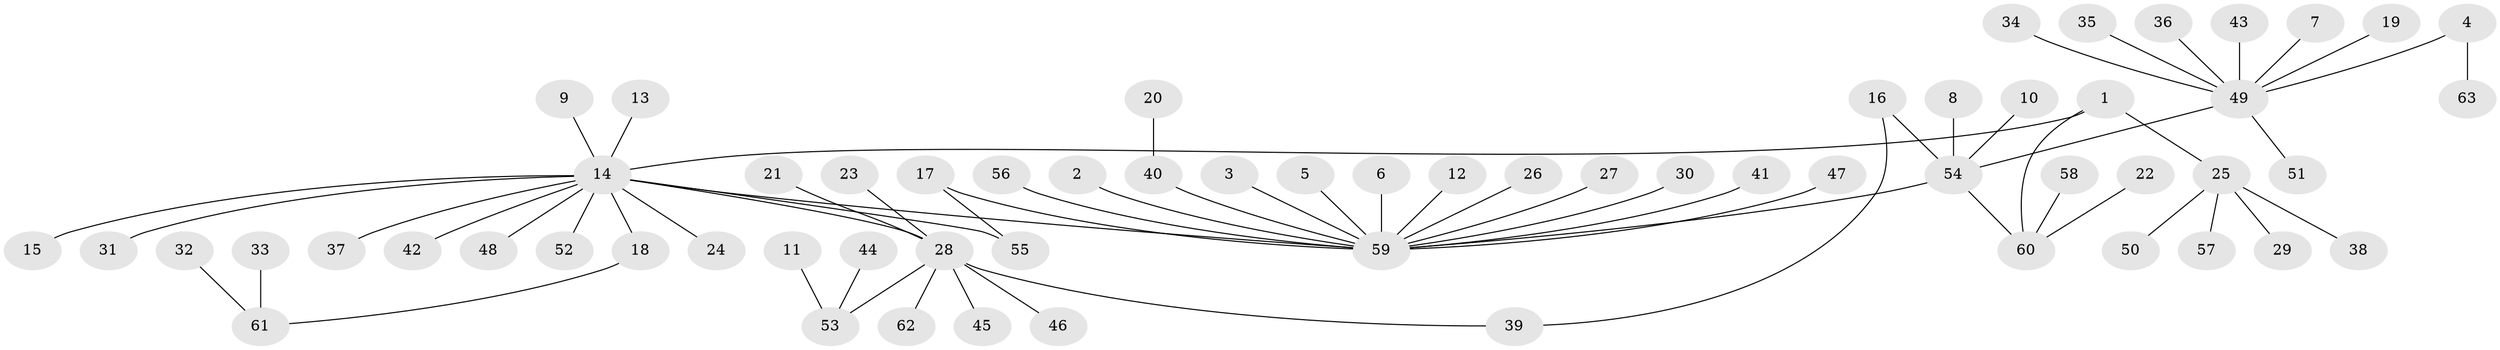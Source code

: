 // original degree distribution, {16: 0.00819672131147541, 2: 0.18032786885245902, 17: 0.00819672131147541, 8: 0.00819672131147541, 3: 0.09016393442622951, 1: 0.639344262295082, 11: 0.00819672131147541, 5: 0.01639344262295082, 7: 0.00819672131147541, 6: 0.00819672131147541, 10: 0.00819672131147541, 4: 0.01639344262295082}
// Generated by graph-tools (version 1.1) at 2025/01/03/09/25 03:01:51]
// undirected, 63 vertices, 65 edges
graph export_dot {
graph [start="1"]
  node [color=gray90,style=filled];
  1;
  2;
  3;
  4;
  5;
  6;
  7;
  8;
  9;
  10;
  11;
  12;
  13;
  14;
  15;
  16;
  17;
  18;
  19;
  20;
  21;
  22;
  23;
  24;
  25;
  26;
  27;
  28;
  29;
  30;
  31;
  32;
  33;
  34;
  35;
  36;
  37;
  38;
  39;
  40;
  41;
  42;
  43;
  44;
  45;
  46;
  47;
  48;
  49;
  50;
  51;
  52;
  53;
  54;
  55;
  56;
  57;
  58;
  59;
  60;
  61;
  62;
  63;
  1 -- 14 [weight=1.0];
  1 -- 25 [weight=1.0];
  1 -- 60 [weight=1.0];
  2 -- 59 [weight=1.0];
  3 -- 59 [weight=1.0];
  4 -- 49 [weight=1.0];
  4 -- 63 [weight=1.0];
  5 -- 59 [weight=1.0];
  6 -- 59 [weight=1.0];
  7 -- 49 [weight=1.0];
  8 -- 54 [weight=1.0];
  9 -- 14 [weight=1.0];
  10 -- 54 [weight=1.0];
  11 -- 53 [weight=1.0];
  12 -- 59 [weight=1.0];
  13 -- 14 [weight=1.0];
  14 -- 15 [weight=1.0];
  14 -- 18 [weight=1.0];
  14 -- 24 [weight=1.0];
  14 -- 28 [weight=1.0];
  14 -- 31 [weight=1.0];
  14 -- 37 [weight=1.0];
  14 -- 42 [weight=1.0];
  14 -- 48 [weight=1.0];
  14 -- 52 [weight=1.0];
  14 -- 55 [weight=1.0];
  14 -- 59 [weight=1.0];
  16 -- 39 [weight=1.0];
  16 -- 54 [weight=1.0];
  17 -- 55 [weight=1.0];
  17 -- 59 [weight=1.0];
  18 -- 61 [weight=1.0];
  19 -- 49 [weight=1.0];
  20 -- 40 [weight=1.0];
  21 -- 28 [weight=1.0];
  22 -- 60 [weight=1.0];
  23 -- 28 [weight=1.0];
  25 -- 29 [weight=1.0];
  25 -- 38 [weight=1.0];
  25 -- 50 [weight=1.0];
  25 -- 57 [weight=1.0];
  26 -- 59 [weight=1.0];
  27 -- 59 [weight=1.0];
  28 -- 39 [weight=1.0];
  28 -- 45 [weight=1.0];
  28 -- 46 [weight=1.0];
  28 -- 53 [weight=1.0];
  28 -- 62 [weight=1.0];
  30 -- 59 [weight=1.0];
  32 -- 61 [weight=1.0];
  33 -- 61 [weight=1.0];
  34 -- 49 [weight=1.0];
  35 -- 49 [weight=1.0];
  36 -- 49 [weight=1.0];
  40 -- 59 [weight=1.0];
  41 -- 59 [weight=1.0];
  43 -- 49 [weight=1.0];
  44 -- 53 [weight=1.0];
  47 -- 59 [weight=1.0];
  49 -- 51 [weight=1.0];
  49 -- 54 [weight=1.0];
  54 -- 59 [weight=1.0];
  54 -- 60 [weight=1.0];
  56 -- 59 [weight=1.0];
  58 -- 60 [weight=1.0];
}
